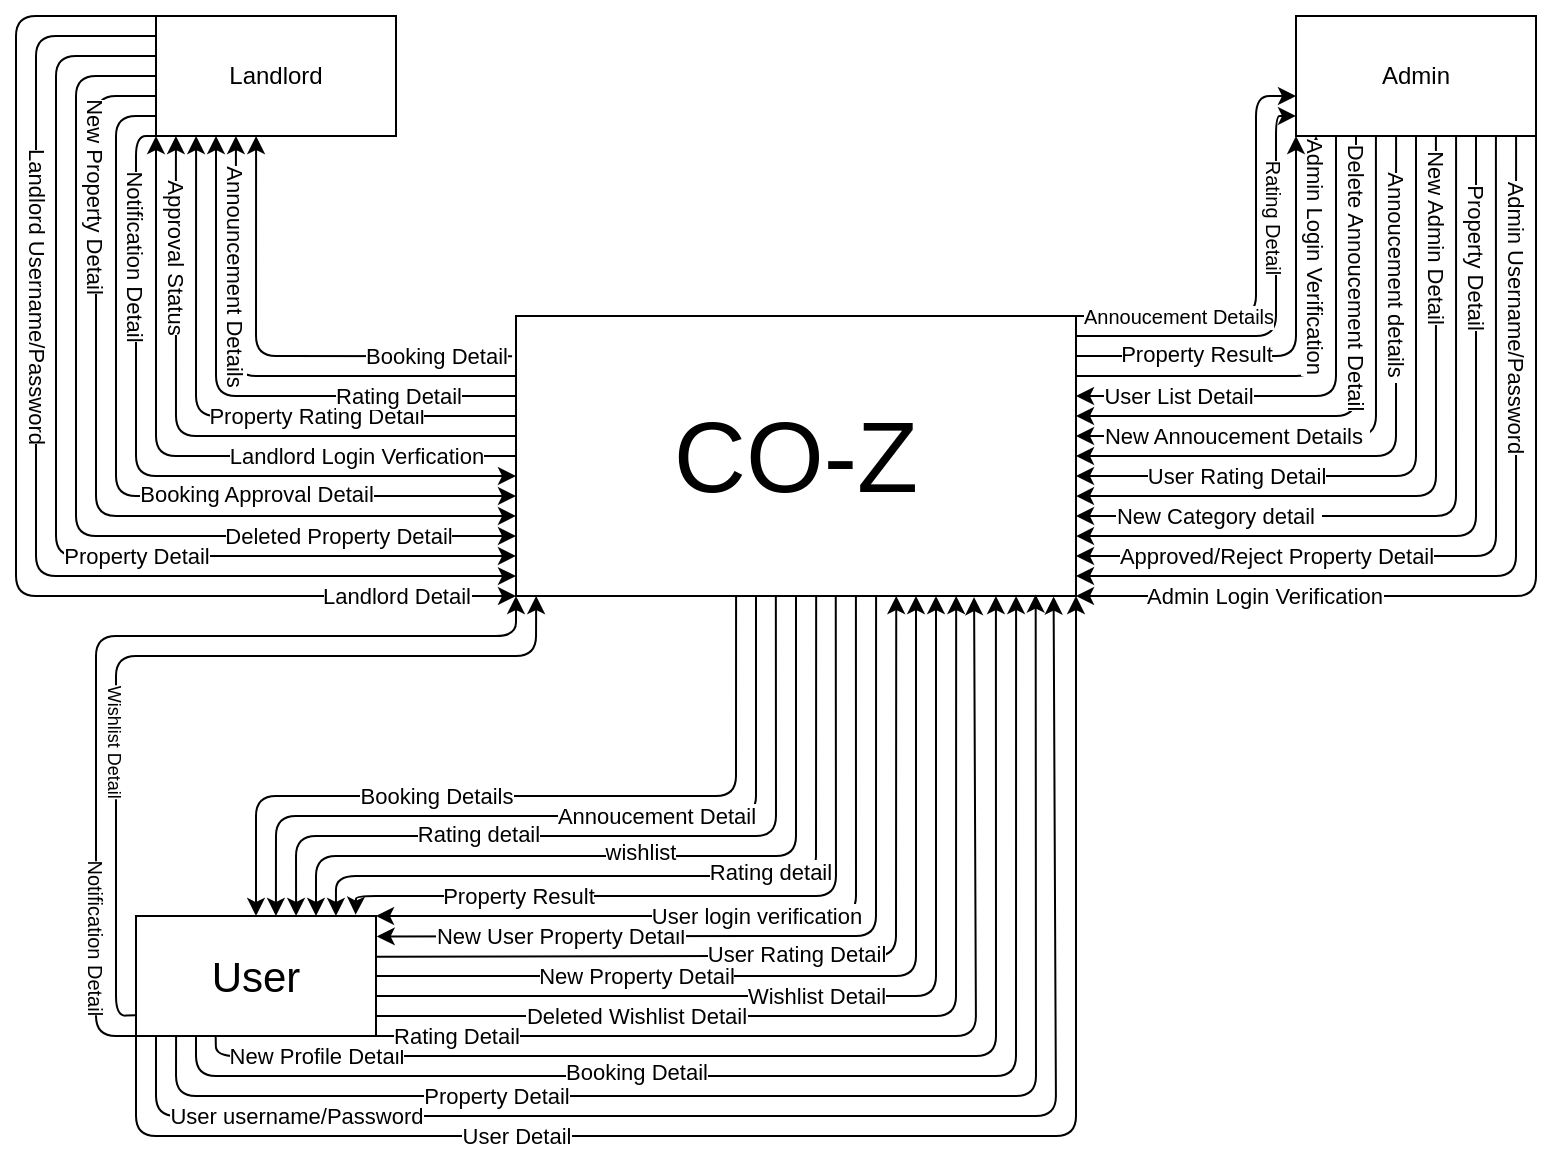 <mxfile>
    <diagram id="R2lEEEUBdFMjLlhIrx00" name="Page-1">
        <mxGraphModel dx="455" dy="312" grid="1" gridSize="10" guides="1" tooltips="1" connect="1" arrows="1" fold="1" page="1" pageScale="1" pageWidth="850" pageHeight="1100" math="0" shadow="0" extFonts="Permanent Marker^https://fonts.googleapis.com/css?family=Permanent+Marker">
            <root>
                <mxCell id="0"/>
                <mxCell id="1" parent="0"/>
                <mxCell id="489" style="edgeStyle=none;rounded=0;html=1;entryX=0.5;entryY=1;entryDx=0;entryDy=0;startArrow=ERmandOne;startFill=0;endArrow=ERoneToMany;endFill=0;strokeWidth=2;" parent="1" edge="1">
                    <mxGeometry relative="1" as="geometry">
                        <Array as="points">
                            <mxPoint x="2200" y="375"/>
                            <mxPoint x="2200" y="1200"/>
                            <mxPoint x="1580" y="1200"/>
                            <mxPoint x="875" y="1200"/>
                        </Array>
                        <mxPoint x="1980" y="375" as="sourcePoint"/>
                    </mxGeometry>
                </mxCell>
                <mxCell id="490" value="&lt;font style=&quot;font-size: 20px;&quot;&gt;Do&lt;/font&gt;" style="edgeLabel;html=1;align=center;verticalAlign=middle;resizable=0;points=[];" parent="489" vertex="1" connectable="0">
                    <mxGeometry x="-0.437" y="-1" relative="1" as="geometry">
                        <mxPoint y="1" as="offset"/>
                    </mxGeometry>
                </mxCell>
                <mxCell id="571" style="edgeStyle=none;html=1;exitX=0.643;exitY=1;exitDx=0;exitDy=0;exitPerimeter=0;entryX=1.003;entryY=0.17;entryDx=0;entryDy=0;entryPerimeter=0;" parent="1" source="549" target="551" edge="1">
                    <mxGeometry relative="1" as="geometry">
                        <mxPoint x="330" y="700" as="targetPoint"/>
                        <Array as="points">
                            <mxPoint x="500" y="700"/>
                        </Array>
                    </mxGeometry>
                </mxCell>
                <mxCell id="572" value="New User Property Detail" style="edgeLabel;html=1;align=center;verticalAlign=middle;resizable=0;points=[];" parent="571" vertex="1" connectable="0">
                    <mxGeometry x="0.197" y="-2" relative="1" as="geometry">
                        <mxPoint x="-77" y="2" as="offset"/>
                    </mxGeometry>
                </mxCell>
                <mxCell id="573" style="edgeStyle=none;html=1;exitX=0.607;exitY=1;exitDx=0;exitDy=0;exitPerimeter=0;entryX=1;entryY=0;entryDx=0;entryDy=0;" parent="1" source="549" target="551" edge="1">
                    <mxGeometry relative="1" as="geometry">
                        <mxPoint x="280" y="700" as="targetPoint"/>
                        <Array as="points">
                            <mxPoint x="490" y="690"/>
                        </Array>
                    </mxGeometry>
                </mxCell>
                <mxCell id="574" value="User login verification" style="edgeLabel;html=1;align=center;verticalAlign=middle;resizable=0;points=[];" parent="573" vertex="1" connectable="0">
                    <mxGeometry x="0.219" relative="1" as="geometry">
                        <mxPoint x="34" as="offset"/>
                    </mxGeometry>
                </mxCell>
                <mxCell id="575" style="edgeStyle=none;html=1;entryX=0.915;entryY=-0.011;entryDx=0;entryDy=0;exitX=0.571;exitY=1;exitDx=0;exitDy=0;exitPerimeter=0;entryPerimeter=0;" parent="1" source="549" target="551" edge="1">
                    <mxGeometry relative="1" as="geometry">
                        <mxPoint x="500" y="540" as="sourcePoint"/>
                        <Array as="points">
                            <mxPoint x="480" y="680"/>
                            <mxPoint x="240" y="680"/>
                        </Array>
                    </mxGeometry>
                </mxCell>
                <mxCell id="607" value="Property Result" style="edgeLabel;html=1;align=center;verticalAlign=middle;resizable=0;points=[];fontSize=11;" parent="575" vertex="1" connectable="0">
                    <mxGeometry x="0.556" y="1" relative="1" as="geometry">
                        <mxPoint x="1" y="-1" as="offset"/>
                    </mxGeometry>
                </mxCell>
                <mxCell id="577" style="edgeStyle=none;html=1;entryX=0.833;entryY=0;entryDx=0;entryDy=0;exitX=0.536;exitY=1;exitDx=0;exitDy=0;exitPerimeter=0;entryPerimeter=0;" parent="1" source="549" target="551" edge="1">
                    <mxGeometry relative="1" as="geometry">
                        <mxPoint x="490" y="540" as="sourcePoint"/>
                        <Array as="points">
                            <mxPoint x="470" y="670"/>
                            <mxPoint x="230" y="670"/>
                        </Array>
                    </mxGeometry>
                </mxCell>
                <mxCell id="606" value="Rating detail" style="edgeLabel;html=1;align=center;verticalAlign=middle;resizable=0;points=[];fontSize=11;" parent="577" vertex="1" connectable="0">
                    <mxGeometry x="-0.183" y="-2" relative="1" as="geometry">
                        <mxPoint as="offset"/>
                    </mxGeometry>
                </mxCell>
                <mxCell id="579" style="edgeStyle=none;html=1;entryX=0.75;entryY=0;entryDx=0;entryDy=0;exitX=0.5;exitY=1;exitDx=0;exitDy=0;" parent="1" source="549" target="551" edge="1">
                    <mxGeometry relative="1" as="geometry">
                        <mxPoint x="480" y="540" as="sourcePoint"/>
                        <Array as="points">
                            <mxPoint x="460" y="660"/>
                            <mxPoint x="220" y="660"/>
                        </Array>
                    </mxGeometry>
                </mxCell>
                <mxCell id="605" value="wishlist" style="edgeLabel;html=1;align=center;verticalAlign=middle;resizable=0;points=[];fontSize=11;" parent="579" vertex="1" connectable="0">
                    <mxGeometry x="0.043" y="-2" relative="1" as="geometry">
                        <mxPoint as="offset"/>
                    </mxGeometry>
                </mxCell>
                <mxCell id="581" style="edgeStyle=none;html=1;entryX=0.667;entryY=0;entryDx=0;entryDy=0;exitX=0.464;exitY=1;exitDx=0;exitDy=0;exitPerimeter=0;entryPerimeter=0;" parent="1" source="549" target="551" edge="1">
                    <mxGeometry relative="1" as="geometry">
                        <mxPoint x="200" y="670" as="targetPoint"/>
                        <Array as="points">
                            <mxPoint x="450" y="650"/>
                            <mxPoint x="280" y="650"/>
                            <mxPoint x="210" y="650"/>
                        </Array>
                    </mxGeometry>
                </mxCell>
                <mxCell id="604" value="Rating detail" style="edgeLabel;html=1;align=center;verticalAlign=middle;resizable=0;points=[];fontSize=11;" parent="581" vertex="1" connectable="0">
                    <mxGeometry x="0.348" y="-1" relative="1" as="geometry">
                        <mxPoint as="offset"/>
                    </mxGeometry>
                </mxCell>
                <mxCell id="583" style="edgeStyle=none;html=1;entryX=0.583;entryY=0;entryDx=0;entryDy=0;entryPerimeter=0;" parent="1" target="551" edge="1">
                    <mxGeometry relative="1" as="geometry">
                        <mxPoint x="110" y="650" as="targetPoint"/>
                        <mxPoint x="440" y="530" as="sourcePoint"/>
                        <Array as="points">
                            <mxPoint x="440" y="640"/>
                            <mxPoint x="200" y="640"/>
                        </Array>
                    </mxGeometry>
                </mxCell>
                <mxCell id="584" value="Annoucement Detail" style="edgeLabel;html=1;align=center;verticalAlign=middle;resizable=0;points=[];" parent="583" vertex="1" connectable="0">
                    <mxGeometry x="0.354" y="-3" relative="1" as="geometry">
                        <mxPoint x="111" y="3" as="offset"/>
                    </mxGeometry>
                </mxCell>
                <mxCell id="585" style="edgeStyle=none;html=1;entryX=0.5;entryY=0;entryDx=0;entryDy=0;exitX=0.393;exitY=1;exitDx=0;exitDy=0;exitPerimeter=0;" parent="1" source="549" target="551" edge="1">
                    <mxGeometry relative="1" as="geometry">
                        <mxPoint x="190" y="650" as="targetPoint"/>
                        <Array as="points">
                            <mxPoint x="430" y="630"/>
                            <mxPoint x="190" y="630"/>
                            <mxPoint x="190" y="670"/>
                        </Array>
                    </mxGeometry>
                </mxCell>
                <mxCell id="586" value="Booking Details" style="edgeLabel;html=1;align=center;verticalAlign=middle;resizable=0;points=[];" parent="585" vertex="1" connectable="0">
                    <mxGeometry x="0.367" y="1" relative="1" as="geometry">
                        <mxPoint x="23" y="-1" as="offset"/>
                    </mxGeometry>
                </mxCell>
                <mxCell id="616" style="edgeStyle=none;html=1;entryX=0;entryY=1;entryDx=0;entryDy=0;fontSize=11;" parent="1" source="549" target="550" edge="1">
                    <mxGeometry relative="1" as="geometry">
                        <Array as="points">
                            <mxPoint x="140" y="460"/>
                        </Array>
                    </mxGeometry>
                </mxCell>
                <mxCell id="617" value="Landlord Login Verfication" style="edgeLabel;html=1;align=center;verticalAlign=middle;resizable=0;points=[];fontSize=11;" parent="616" vertex="1" connectable="0">
                    <mxGeometry x="-0.11" relative="1" as="geometry">
                        <mxPoint x="71" as="offset"/>
                    </mxGeometry>
                </mxCell>
                <mxCell id="620" style="edgeStyle=none;html=1;entryX=0.167;entryY=1;entryDx=0;entryDy=0;entryPerimeter=0;fontSize=11;startArrow=none;startFill=0;endArrow=classic;endFill=1;" parent="1" target="550" edge="1">
                    <mxGeometry relative="1" as="geometry">
                        <mxPoint x="320" y="440" as="sourcePoint"/>
                        <Array as="points">
                            <mxPoint x="160" y="440"/>
                        </Array>
                    </mxGeometry>
                </mxCell>
                <mxCell id="621" value="Property Rating Detail" style="edgeLabel;html=1;align=center;verticalAlign=middle;resizable=0;points=[];fontSize=11;" parent="620" vertex="1" connectable="0">
                    <mxGeometry x="-0.155" relative="1" as="geometry">
                        <mxPoint x="27" as="offset"/>
                    </mxGeometry>
                </mxCell>
                <mxCell id="622" style="edgeStyle=none;html=1;entryX=0.25;entryY=1;entryDx=0;entryDy=0;fontSize=11;startArrow=none;startFill=0;endArrow=classic;endFill=1;exitX=0;exitY=0.286;exitDx=0;exitDy=0;exitPerimeter=0;" parent="1" source="549" target="550" edge="1">
                    <mxGeometry relative="1" as="geometry">
                        <Array as="points">
                            <mxPoint x="170" y="430"/>
                        </Array>
                    </mxGeometry>
                </mxCell>
                <mxCell id="623" value="Rating Detail" style="edgeLabel;html=1;align=center;verticalAlign=middle;resizable=0;points=[];fontSize=11;" parent="622" vertex="1" connectable="0">
                    <mxGeometry x="-0.038" relative="1" as="geometry">
                        <mxPoint x="75" as="offset"/>
                    </mxGeometry>
                </mxCell>
                <mxCell id="624" style="edgeStyle=none;html=1;entryX=0.333;entryY=1;entryDx=0;entryDy=0;entryPerimeter=0;fontSize=11;startArrow=none;startFill=0;endArrow=classic;endFill=1;exitX=0;exitY=0.214;exitDx=0;exitDy=0;exitPerimeter=0;" parent="1" source="549" target="550" edge="1">
                    <mxGeometry relative="1" as="geometry">
                        <Array as="points">
                            <mxPoint x="180" y="420"/>
                        </Array>
                    </mxGeometry>
                </mxCell>
                <mxCell id="625" value="Announcement Details" style="edgeLabel;html=1;align=center;verticalAlign=middle;resizable=0;points=[];fontSize=11;rotation=90;" parent="624" vertex="1" connectable="0">
                    <mxGeometry x="-0.127" relative="1" as="geometry">
                        <mxPoint x="-27" y="-50" as="offset"/>
                    </mxGeometry>
                </mxCell>
                <mxCell id="626" style="edgeStyle=none;html=1;entryX=0.417;entryY=1;entryDx=0;entryDy=0;entryPerimeter=0;fontSize=11;startArrow=none;startFill=0;endArrow=classic;endFill=1;exitX=-0.007;exitY=0.144;exitDx=0;exitDy=0;exitPerimeter=0;" parent="1" source="549" target="550" edge="1">
                    <mxGeometry relative="1" as="geometry">
                        <Array as="points">
                            <mxPoint x="190" y="410"/>
                        </Array>
                    </mxGeometry>
                </mxCell>
                <mxCell id="628" value="Booking Detail" style="edgeLabel;html=1;align=center;verticalAlign=middle;resizable=0;points=[];fontSize=11;" parent="626" vertex="1" connectable="0">
                    <mxGeometry x="-0.172" y="1" relative="1" as="geometry">
                        <mxPoint x="60" y="-1" as="offset"/>
                    </mxGeometry>
                </mxCell>
                <mxCell id="647" style="edgeStyle=none;html=1;entryX=0.25;entryY=1;entryDx=0;entryDy=0;fontSize=11;startArrow=classic;startFill=1;endArrow=none;endFill=0;exitX=1;exitY=0.357;exitDx=0;exitDy=0;exitPerimeter=0;" parent="1" source="549" target="552" edge="1">
                    <mxGeometry relative="1" as="geometry">
                        <Array as="points">
                            <mxPoint x="740" y="440"/>
                        </Array>
                    </mxGeometry>
                </mxCell>
                <mxCell id="648" value="Delete Annoucement Detail" style="edgeLabel;html=1;align=center;verticalAlign=middle;resizable=0;points=[];fontSize=11;rotation=90;" parent="647" vertex="1" connectable="0">
                    <mxGeometry x="-0.737" y="1" relative="1" as="geometry">
                        <mxPoint x="103" y="-69" as="offset"/>
                    </mxGeometry>
                </mxCell>
                <mxCell id="649" style="edgeStyle=none;html=1;fontSize=11;startArrow=classic;startFill=1;endArrow=none;endFill=0;" parent="1" edge="1">
                    <mxGeometry relative="1" as="geometry">
                        <mxPoint x="600" y="430" as="sourcePoint"/>
                        <mxPoint x="730" y="300" as="targetPoint"/>
                        <Array as="points">
                            <mxPoint x="730" y="430"/>
                        </Array>
                    </mxGeometry>
                </mxCell>
                <mxCell id="650" value="User List Detail" style="edgeLabel;html=1;align=center;verticalAlign=middle;resizable=0;points=[];fontSize=11;" parent="649" vertex="1" connectable="0">
                    <mxGeometry x="-0.921" relative="1" as="geometry">
                        <mxPoint x="40" as="offset"/>
                    </mxGeometry>
                </mxCell>
                <mxCell id="651" style="edgeStyle=none;html=1;fontSize=11;startArrow=none;startFill=0;endArrow=classic;endFill=1;" parent="1" edge="1">
                    <mxGeometry relative="1" as="geometry">
                        <mxPoint x="600" y="420" as="sourcePoint"/>
                        <mxPoint x="720" y="300" as="targetPoint"/>
                        <Array as="points">
                            <mxPoint x="720" y="420"/>
                        </Array>
                    </mxGeometry>
                </mxCell>
                <mxCell id="652" value="Admin Login Verification" style="edgeLabel;html=1;align=center;verticalAlign=middle;resizable=0;points=[];fontSize=11;rotation=90;" parent="651" vertex="1" connectable="0">
                    <mxGeometry x="-0.711" y="-1" relative="1" as="geometry">
                        <mxPoint x="85" y="-61" as="offset"/>
                    </mxGeometry>
                </mxCell>
                <mxCell id="653" style="edgeStyle=none;html=1;entryX=0;entryY=1;entryDx=0;entryDy=0;fontSize=11;startArrow=none;startFill=0;endArrow=classic;endFill=1;exitX=1;exitY=0.143;exitDx=0;exitDy=0;exitPerimeter=0;" parent="1" source="549" target="552" edge="1">
                    <mxGeometry relative="1" as="geometry">
                        <mxPoint x="610" y="410" as="sourcePoint"/>
                        <Array as="points">
                            <mxPoint x="710" y="410"/>
                        </Array>
                    </mxGeometry>
                </mxCell>
                <mxCell id="654" value="Property Result" style="edgeLabel;html=1;align=center;verticalAlign=middle;resizable=0;points=[];fontSize=11;" parent="653" vertex="1" connectable="0">
                    <mxGeometry x="-0.917" y="1" relative="1" as="geometry">
                        <mxPoint x="51" as="offset"/>
                    </mxGeometry>
                </mxCell>
                <mxCell id="549" value="&lt;font style=&quot;font-size: 50px;&quot;&gt;CO-Z&lt;/font&gt;" style="whiteSpace=wrap;html=1;" parent="1" vertex="1">
                    <mxGeometry x="320" y="390" width="280" height="140" as="geometry"/>
                </mxCell>
                <mxCell id="587" style="edgeStyle=none;html=1;entryX=0;entryY=1;entryDx=0;entryDy=0;fontSize=21;exitX=0;exitY=0;exitDx=0;exitDy=0;" parent="1" source="550" target="549" edge="1">
                    <mxGeometry relative="1" as="geometry">
                        <Array as="points">
                            <mxPoint x="70" y="240"/>
                            <mxPoint x="70" y="530"/>
                        </Array>
                    </mxGeometry>
                </mxCell>
                <mxCell id="591" value="&lt;font style=&quot;font-size: 11px;&quot;&gt;Landlord Detail&lt;/font&gt;" style="edgeLabel;html=1;align=center;verticalAlign=middle;resizable=0;points=[];fontSize=12;rotation=0;" parent="587" vertex="1" connectable="0">
                    <mxGeometry x="0.384" y="-1" relative="1" as="geometry">
                        <mxPoint x="128" y="-1" as="offset"/>
                    </mxGeometry>
                </mxCell>
                <mxCell id="589" style="edgeStyle=none;html=1;entryX=0;entryY=0.929;entryDx=0;entryDy=0;fontSize=12;entryPerimeter=0;" parent="1" target="549" edge="1">
                    <mxGeometry relative="1" as="geometry">
                        <mxPoint x="140" y="250" as="sourcePoint"/>
                        <Array as="points">
                            <mxPoint x="80" y="250"/>
                            <mxPoint x="80" y="520"/>
                        </Array>
                    </mxGeometry>
                </mxCell>
                <mxCell id="590" value="&lt;span style=&quot;font-size: 11px;&quot;&gt;Landlord Username/Password&lt;/span&gt;" style="edgeLabel;html=1;align=center;verticalAlign=middle;resizable=0;points=[];fontSize=12;rotation=90;" parent="589" vertex="1" connectable="0">
                    <mxGeometry x="0.387" y="-1" relative="1" as="geometry">
                        <mxPoint x="-65" y="-141" as="offset"/>
                    </mxGeometry>
                </mxCell>
                <mxCell id="592" style="edgeStyle=none;html=1;entryX=0;entryY=0.857;entryDx=0;entryDy=0;fontSize=12;entryPerimeter=0;exitX=0;exitY=0.333;exitDx=0;exitDy=0;exitPerimeter=0;" parent="1" source="550" target="549" edge="1">
                    <mxGeometry relative="1" as="geometry">
                        <Array as="points">
                            <mxPoint x="90" y="260"/>
                            <mxPoint x="90" y="510"/>
                        </Array>
                    </mxGeometry>
                </mxCell>
                <mxCell id="610" value="Property Detail" style="edgeLabel;html=1;align=center;verticalAlign=middle;resizable=0;points=[];fontSize=11;rotation=0;" parent="592" vertex="1" connectable="0">
                    <mxGeometry x="0.231" y="1" relative="1" as="geometry">
                        <mxPoint x="14" y="1" as="offset"/>
                    </mxGeometry>
                </mxCell>
                <mxCell id="595" style="edgeStyle=none;html=1;entryX=0;entryY=0.786;entryDx=0;entryDy=0;fontSize=9;entryPerimeter=0;exitX=0;exitY=0.5;exitDx=0;exitDy=0;" parent="1" source="550" target="549" edge="1">
                    <mxGeometry relative="1" as="geometry">
                        <Array as="points">
                            <mxPoint x="100" y="270"/>
                            <mxPoint x="100" y="500"/>
                        </Array>
                    </mxGeometry>
                </mxCell>
                <mxCell id="611" value="Deleted Property Detail" style="edgeLabel;html=1;align=center;verticalAlign=middle;resizable=0;points=[];fontSize=11;" parent="595" vertex="1" connectable="0">
                    <mxGeometry x="0.23" relative="1" as="geometry">
                        <mxPoint x="99" as="offset"/>
                    </mxGeometry>
                </mxCell>
                <mxCell id="608" style="edgeStyle=none;html=1;entryX=0;entryY=0.714;entryDx=0;entryDy=0;fontSize=11;entryPerimeter=0;" parent="1" target="549" edge="1">
                    <mxGeometry relative="1" as="geometry">
                        <mxPoint x="140" y="280" as="sourcePoint"/>
                        <Array as="points">
                            <mxPoint x="110" y="280"/>
                            <mxPoint x="110" y="490"/>
                        </Array>
                    </mxGeometry>
                </mxCell>
                <mxCell id="609" value="New Property Detail" style="edgeLabel;html=1;align=center;verticalAlign=middle;resizable=0;points=[];fontSize=11;rotation=90;" parent="608" vertex="1" connectable="0">
                    <mxGeometry x="-0.339" y="2" relative="1" as="geometry">
                        <mxPoint x="-2" y="-69" as="offset"/>
                    </mxGeometry>
                </mxCell>
                <mxCell id="612" style="edgeStyle=none;html=1;entryX=0;entryY=0.643;entryDx=0;entryDy=0;entryPerimeter=0;fontSize=11;" parent="1" target="549" edge="1">
                    <mxGeometry relative="1" as="geometry">
                        <mxPoint x="140" y="290" as="sourcePoint"/>
                        <Array as="points">
                            <mxPoint x="120" y="290"/>
                            <mxPoint x="120" y="480"/>
                        </Array>
                    </mxGeometry>
                </mxCell>
                <mxCell id="613" value="Booking Approval Detail" style="edgeLabel;html=1;align=center;verticalAlign=middle;resizable=0;points=[];fontSize=11;" parent="612" vertex="1" connectable="0">
                    <mxGeometry x="0.089" y="1" relative="1" as="geometry">
                        <mxPoint x="57" as="offset"/>
                    </mxGeometry>
                </mxCell>
                <mxCell id="614" style="edgeStyle=none;html=1;fontSize=11;exitX=0;exitY=1;exitDx=0;exitDy=0;" parent="1" source="550" edge="1">
                    <mxGeometry relative="1" as="geometry">
                        <mxPoint x="320" y="470" as="targetPoint"/>
                        <Array as="points">
                            <mxPoint x="130" y="300"/>
                            <mxPoint x="130" y="470"/>
                        </Array>
                    </mxGeometry>
                </mxCell>
                <mxCell id="615" value="Notification Detail" style="edgeLabel;html=1;align=center;verticalAlign=middle;resizable=0;points=[];fontSize=11;rotation=90;" parent="614" vertex="1" connectable="0">
                    <mxGeometry x="0.074" relative="1" as="geometry">
                        <mxPoint x="-19" y="-110" as="offset"/>
                    </mxGeometry>
                </mxCell>
                <mxCell id="618" style="edgeStyle=none;html=1;fontSize=11;exitX=0.083;exitY=1;exitDx=0;exitDy=0;exitPerimeter=0;entryX=0;entryY=0.429;entryDx=0;entryDy=0;entryPerimeter=0;startArrow=classic;startFill=1;endArrow=none;endFill=0;" parent="1" source="550" target="549" edge="1">
                    <mxGeometry relative="1" as="geometry">
                        <mxPoint x="290" y="450" as="targetPoint"/>
                        <Array as="points">
                            <mxPoint x="150" y="450"/>
                        </Array>
                    </mxGeometry>
                </mxCell>
                <mxCell id="619" value="Approval Status" style="edgeLabel;html=1;align=center;verticalAlign=middle;resizable=0;points=[];fontSize=11;rotation=90;" parent="618" vertex="1" connectable="0">
                    <mxGeometry x="0.15" y="1" relative="1" as="geometry">
                        <mxPoint x="-34" y="-89" as="offset"/>
                    </mxGeometry>
                </mxCell>
                <mxCell id="550" value="Landlord" style="whiteSpace=wrap;html=1;" parent="1" vertex="1">
                    <mxGeometry x="140" y="240" width="120" height="60" as="geometry"/>
                </mxCell>
                <mxCell id="553" style="edgeStyle=none;html=1;exitX=0.332;exitY=1.003;exitDx=0;exitDy=0;exitPerimeter=0;entryX=0.857;entryY=1;entryDx=0;entryDy=0;entryPerimeter=0;" parent="1" source="551" target="549" edge="1">
                    <mxGeometry relative="1" as="geometry">
                        <Array as="points">
                            <mxPoint x="170" y="760"/>
                            <mxPoint x="290" y="760"/>
                            <mxPoint x="560" y="760"/>
                        </Array>
                        <mxPoint x="480" y="540" as="targetPoint"/>
                    </mxGeometry>
                </mxCell>
                <mxCell id="556" value="New Profile Detail" style="edgeLabel;html=1;align=center;verticalAlign=middle;resizable=0;points=[];" parent="553" vertex="1" connectable="0">
                    <mxGeometry x="0.034" y="1" relative="1" as="geometry">
                        <mxPoint x="-266" y="1" as="offset"/>
                    </mxGeometry>
                </mxCell>
                <mxCell id="554" style="edgeStyle=none;html=1;entryX=0.928;entryY=0.995;entryDx=0;entryDy=0;exitX=0.167;exitY=1;exitDx=0;exitDy=0;exitPerimeter=0;entryPerimeter=0;" parent="1" source="551" target="549" edge="1">
                    <mxGeometry relative="1" as="geometry">
                        <Array as="points">
                            <mxPoint x="150" y="780"/>
                            <mxPoint x="400" y="780"/>
                            <mxPoint x="580" y="780"/>
                        </Array>
                    </mxGeometry>
                </mxCell>
                <mxCell id="557" value="Property Detail" style="edgeLabel;html=1;align=center;verticalAlign=middle;resizable=0;points=[];" parent="554" vertex="1" connectable="0">
                    <mxGeometry x="-0.154" y="-2" relative="1" as="geometry">
                        <mxPoint x="-111" y="-2" as="offset"/>
                    </mxGeometry>
                </mxCell>
                <mxCell id="558" style="edgeStyle=none;html=1;entryX=0.96;entryY=1.002;entryDx=0;entryDy=0;entryPerimeter=0;" parent="1" target="549" edge="1">
                    <mxGeometry relative="1" as="geometry">
                        <Array as="points">
                            <mxPoint x="140" y="790"/>
                            <mxPoint x="590" y="790"/>
                        </Array>
                        <mxPoint x="140" y="750" as="sourcePoint"/>
                    </mxGeometry>
                </mxCell>
                <mxCell id="559" value="User username/Password" style="edgeLabel;html=1;align=center;verticalAlign=middle;resizable=0;points=[];" parent="558" vertex="1" connectable="0">
                    <mxGeometry x="-0.005" relative="1" as="geometry">
                        <mxPoint x="-263" as="offset"/>
                    </mxGeometry>
                </mxCell>
                <mxCell id="560" style="edgeStyle=none;html=1;entryX=1;entryY=1;entryDx=0;entryDy=0;exitX=0;exitY=1;exitDx=0;exitDy=0;" parent="1" source="551" target="549" edge="1">
                    <mxGeometry relative="1" as="geometry">
                        <Array as="points">
                            <mxPoint x="130" y="800"/>
                            <mxPoint x="600" y="800"/>
                        </Array>
                    </mxGeometry>
                </mxCell>
                <mxCell id="561" value="User Detail" style="edgeLabel;html=1;align=center;verticalAlign=middle;resizable=0;points=[];" parent="560" vertex="1" connectable="0">
                    <mxGeometry x="0.143" relative="1" as="geometry">
                        <mxPoint x="-212" as="offset"/>
                    </mxGeometry>
                </mxCell>
                <mxCell id="562" style="edgeStyle=none;html=1;entryX=0.818;entryY=1.004;entryDx=0;entryDy=0;exitX=1;exitY=1;exitDx=0;exitDy=0;entryPerimeter=0;" parent="1" source="551" target="549" edge="1">
                    <mxGeometry relative="1" as="geometry">
                        <Array as="points">
                            <mxPoint x="550" y="750"/>
                        </Array>
                    </mxGeometry>
                </mxCell>
                <mxCell id="563" value="Rating Detail" style="edgeLabel;html=1;align=center;verticalAlign=middle;resizable=0;points=[];" parent="562" vertex="1" connectable="0">
                    <mxGeometry x="0.322" y="1" relative="1" as="geometry">
                        <mxPoint x="-259" y="43" as="offset"/>
                    </mxGeometry>
                </mxCell>
                <mxCell id="564" style="edgeStyle=none;html=1;exitX=1;exitY=0.833;exitDx=0;exitDy=0;exitPerimeter=0;entryX=0.786;entryY=1;entryDx=0;entryDy=0;entryPerimeter=0;" parent="1" source="551" target="549" edge="1">
                    <mxGeometry relative="1" as="geometry">
                        <Array as="points">
                            <mxPoint x="540" y="740"/>
                        </Array>
                    </mxGeometry>
                </mxCell>
                <mxCell id="565" value="Deleted Wishlist Detail" style="edgeLabel;html=1;align=center;verticalAlign=middle;resizable=0;points=[];" parent="564" vertex="1" connectable="0">
                    <mxGeometry x="0.188" y="-1" relative="1" as="geometry">
                        <mxPoint x="-161" y="7" as="offset"/>
                    </mxGeometry>
                </mxCell>
                <mxCell id="566" style="edgeStyle=none;html=1;entryX=0.75;entryY=1;entryDx=0;entryDy=0;exitX=1;exitY=0.667;exitDx=0;exitDy=0;exitPerimeter=0;" parent="1" source="551" target="549" edge="1">
                    <mxGeometry relative="1" as="geometry">
                        <mxPoint x="260" y="730" as="sourcePoint"/>
                        <Array as="points">
                            <mxPoint x="530" y="730"/>
                        </Array>
                    </mxGeometry>
                </mxCell>
                <mxCell id="567" value="Wishlist Detail" style="edgeLabel;html=1;align=center;verticalAlign=middle;resizable=0;points=[];" parent="566" vertex="1" connectable="0">
                    <mxGeometry x="0.151" y="-1" relative="1" as="geometry">
                        <mxPoint x="-56" y="-1" as="offset"/>
                    </mxGeometry>
                </mxCell>
                <mxCell id="568" style="edgeStyle=none;html=1;entryX=0.893;entryY=1;entryDx=0;entryDy=0;exitX=0.25;exitY=1;exitDx=0;exitDy=0;entryPerimeter=0;" parent="1" source="551" target="549" edge="1">
                    <mxGeometry relative="1" as="geometry">
                        <Array as="points">
                            <mxPoint x="160" y="770"/>
                            <mxPoint x="570" y="770"/>
                        </Array>
                    </mxGeometry>
                </mxCell>
                <mxCell id="569" value="Booking Detail" style="edgeLabel;html=1;align=center;verticalAlign=middle;resizable=0;points=[];" parent="568" vertex="1" connectable="0">
                    <mxGeometry x="-0.317" y="2" relative="1" as="geometry">
                        <mxPoint x="11" as="offset"/>
                    </mxGeometry>
                </mxCell>
                <mxCell id="599" style="edgeStyle=none;html=1;fontSize=7;" parent="1" source="551" edge="1">
                    <mxGeometry relative="1" as="geometry">
                        <mxPoint x="520" y="530" as="targetPoint"/>
                        <Array as="points">
                            <mxPoint x="520" y="720"/>
                        </Array>
                    </mxGeometry>
                </mxCell>
                <mxCell id="600" value="&lt;font style=&quot;font-size: 11px;&quot;&gt;New Property Detail&lt;/font&gt;" style="edgeLabel;html=1;align=center;verticalAlign=middle;resizable=0;points=[];fontSize=7;" parent="599" vertex="1" connectable="0">
                    <mxGeometry x="-0.776" relative="1" as="geometry">
                        <mxPoint x="78" as="offset"/>
                    </mxGeometry>
                </mxCell>
                <mxCell id="602" style="edgeStyle=none;html=1;entryX=0.679;entryY=1;entryDx=0;entryDy=0;entryPerimeter=0;fontSize=11;exitX=1.001;exitY=0.34;exitDx=0;exitDy=0;exitPerimeter=0;" parent="1" source="551" target="549" edge="1">
                    <mxGeometry relative="1" as="geometry">
                        <Array as="points">
                            <mxPoint x="430" y="710"/>
                            <mxPoint x="510" y="710"/>
                        </Array>
                    </mxGeometry>
                </mxCell>
                <mxCell id="603" value="User Rating Detail" style="edgeLabel;html=1;align=center;verticalAlign=middle;resizable=0;points=[];fontSize=11;" parent="602" vertex="1" connectable="0">
                    <mxGeometry x="-0.145" y="1" relative="1" as="geometry">
                        <mxPoint x="22" as="offset"/>
                    </mxGeometry>
                </mxCell>
                <mxCell id="657" style="edgeStyle=none;html=1;exitX=0;exitY=1;exitDx=0;exitDy=0;entryX=0;entryY=1;entryDx=0;entryDy=0;" edge="1" parent="1" source="551" target="549">
                    <mxGeometry relative="1" as="geometry">
                        <mxPoint x="40" y="750" as="targetPoint"/>
                        <Array as="points">
                            <mxPoint x="110" y="750"/>
                            <mxPoint x="110" y="550"/>
                            <mxPoint x="320" y="550"/>
                        </Array>
                    </mxGeometry>
                </mxCell>
                <mxCell id="659" style="edgeStyle=none;html=1;exitX=-0.003;exitY=0.827;exitDx=0;exitDy=0;exitPerimeter=0;entryX=0.036;entryY=1;entryDx=0;entryDy=0;entryPerimeter=0;" edge="1" parent="1" source="551" target="549">
                    <mxGeometry relative="1" as="geometry">
                        <mxPoint x="330" y="540" as="targetPoint"/>
                        <Array as="points">
                            <mxPoint x="120" y="740"/>
                            <mxPoint x="120" y="650"/>
                            <mxPoint x="120" y="560"/>
                            <mxPoint x="330" y="560"/>
                        </Array>
                    </mxGeometry>
                </mxCell>
                <mxCell id="661" value="&lt;font style=&quot;font-size: 10px;&quot;&gt;Notification Detail&lt;/font&gt;" style="edgeLabel;html=1;align=center;verticalAlign=middle;resizable=0;points=[];fontSize=6;rotation=90;" vertex="1" connectable="0" parent="659">
                    <mxGeometry x="-0.829" relative="1" as="geometry">
                        <mxPoint x="-10" y="-13" as="offset"/>
                    </mxGeometry>
                </mxCell>
                <mxCell id="666" value="&lt;span style=&quot;font-size: 9px;&quot;&gt;Wishlist Detail&lt;/span&gt;" style="edgeLabel;html=1;align=center;verticalAlign=middle;resizable=0;points=[];fontSize=10;rotation=90;" vertex="1" connectable="0" parent="659">
                    <mxGeometry x="-0.314" relative="1" as="geometry">
                        <mxPoint as="offset"/>
                    </mxGeometry>
                </mxCell>
                <mxCell id="551" value="&lt;font style=&quot;font-size: 21px;&quot;&gt;User&lt;/font&gt;" style="whiteSpace=wrap;html=1;" parent="1" vertex="1">
                    <mxGeometry x="130" y="690" width="120" height="60" as="geometry"/>
                </mxCell>
                <mxCell id="629" style="edgeStyle=none;html=1;entryX=1;entryY=1;entryDx=0;entryDy=0;fontSize=11;startArrow=none;startFill=0;endArrow=classic;endFill=1;exitX=1;exitY=1;exitDx=0;exitDy=0;" parent="1" source="552" target="549" edge="1">
                    <mxGeometry relative="1" as="geometry">
                        <Array as="points">
                            <mxPoint x="830" y="530"/>
                        </Array>
                    </mxGeometry>
                </mxCell>
                <mxCell id="630" value="Admin Login Verification" style="edgeLabel;html=1;align=center;verticalAlign=middle;resizable=0;points=[];fontSize=11;" parent="629" vertex="1" connectable="0">
                    <mxGeometry x="0.802" y="-1" relative="1" as="geometry">
                        <mxPoint x="48" y="1" as="offset"/>
                    </mxGeometry>
                </mxCell>
                <mxCell id="631" style="edgeStyle=none;html=1;fontSize=11;startArrow=none;startFill=0;endArrow=classic;endFill=1;exitX=0.917;exitY=1;exitDx=0;exitDy=0;exitPerimeter=0;" parent="1" source="552" edge="1">
                    <mxGeometry relative="1" as="geometry">
                        <mxPoint x="600" y="520" as="targetPoint"/>
                        <Array as="points">
                            <mxPoint x="820" y="520"/>
                        </Array>
                    </mxGeometry>
                </mxCell>
                <mxCell id="632" value="Admin Username/Password" style="edgeLabel;html=1;align=center;verticalAlign=middle;resizable=0;points=[];fontSize=11;rotation=90;" parent="631" vertex="1" connectable="0">
                    <mxGeometry x="-0.055" relative="1" as="geometry">
                        <mxPoint y="-118" as="offset"/>
                    </mxGeometry>
                </mxCell>
                <mxCell id="633" style="edgeStyle=none;html=1;fontSize=11;startArrow=none;startFill=0;endArrow=classic;endFill=1;exitX=0.833;exitY=1;exitDx=0;exitDy=0;exitPerimeter=0;" parent="1" source="552" edge="1">
                    <mxGeometry relative="1" as="geometry">
                        <mxPoint x="600" y="510" as="targetPoint"/>
                        <Array as="points">
                            <mxPoint x="810" y="510"/>
                        </Array>
                    </mxGeometry>
                </mxCell>
                <mxCell id="634" value="Approved/Reject Property Detail" style="edgeLabel;html=1;align=center;verticalAlign=middle;resizable=0;points=[];fontSize=11;" parent="633" vertex="1" connectable="0">
                    <mxGeometry x="0.806" relative="1" as="geometry">
                        <mxPoint x="59" as="offset"/>
                    </mxGeometry>
                </mxCell>
                <mxCell id="635" style="edgeStyle=none;html=1;entryX=1;entryY=0.786;entryDx=0;entryDy=0;entryPerimeter=0;fontSize=11;startArrow=none;startFill=0;endArrow=classic;endFill=1;exitX=0.75;exitY=1;exitDx=0;exitDy=0;" parent="1" source="552" target="549" edge="1">
                    <mxGeometry relative="1" as="geometry">
                        <Array as="points">
                            <mxPoint x="800" y="500"/>
                        </Array>
                    </mxGeometry>
                </mxCell>
                <mxCell id="636" value="Property Detail" style="edgeLabel;html=1;align=center;verticalAlign=middle;resizable=0;points=[];fontSize=11;rotation=90;" parent="635" vertex="1" connectable="0">
                    <mxGeometry x="0.285" y="1" relative="1" as="geometry">
                        <mxPoint x="57" y="-141" as="offset"/>
                    </mxGeometry>
                </mxCell>
                <mxCell id="637" style="edgeStyle=none;html=1;entryX=1;entryY=0.714;entryDx=0;entryDy=0;entryPerimeter=0;fontSize=11;startArrow=none;startFill=0;endArrow=classic;endFill=1;exitX=0.667;exitY=1;exitDx=0;exitDy=0;exitPerimeter=0;" parent="1" source="552" target="549" edge="1">
                    <mxGeometry relative="1" as="geometry">
                        <mxPoint x="780" y="440" as="sourcePoint"/>
                        <Array as="points">
                            <mxPoint x="790" y="490"/>
                        </Array>
                    </mxGeometry>
                </mxCell>
                <mxCell id="638" value="&lt;div&gt;New Category detail&amp;nbsp;&lt;/div&gt;" style="edgeLabel;html=1;align=center;verticalAlign=middle;resizable=0;points=[];fontSize=11;" parent="637" vertex="1" connectable="0">
                    <mxGeometry x="0.735" relative="1" as="geometry">
                        <mxPoint x="20" as="offset"/>
                    </mxGeometry>
                </mxCell>
                <mxCell id="639" style="edgeStyle=none;html=1;entryX=1;entryY=0.643;entryDx=0;entryDy=0;entryPerimeter=0;fontSize=11;startArrow=none;startFill=0;endArrow=classic;endFill=1;exitX=0.583;exitY=1;exitDx=0;exitDy=0;exitPerimeter=0;" parent="1" source="552" target="549" edge="1">
                    <mxGeometry relative="1" as="geometry">
                        <Array as="points">
                            <mxPoint x="780" y="480"/>
                        </Array>
                    </mxGeometry>
                </mxCell>
                <mxCell id="640" value="&lt;div&gt;New Admin Detail&lt;/div&gt;" style="edgeLabel;html=1;align=center;verticalAlign=middle;resizable=0;points=[];fontSize=11;rotation=90;" parent="639" vertex="1" connectable="0">
                    <mxGeometry x="0.1" relative="1" as="geometry">
                        <mxPoint x="18" y="-130" as="offset"/>
                    </mxGeometry>
                </mxCell>
                <mxCell id="641" style="edgeStyle=none;html=1;entryX=1;entryY=0.571;entryDx=0;entryDy=0;entryPerimeter=0;fontSize=11;startArrow=none;startFill=0;endArrow=classic;endFill=1;" parent="1" source="552" target="549" edge="1">
                    <mxGeometry relative="1" as="geometry">
                        <Array as="points">
                            <mxPoint x="770" y="470"/>
                        </Array>
                    </mxGeometry>
                </mxCell>
                <mxCell id="642" value="&lt;div&gt;User Rating Detail&lt;/div&gt;" style="edgeLabel;html=1;align=center;verticalAlign=middle;resizable=0;points=[];fontSize=11;" parent="641" vertex="1" connectable="0">
                    <mxGeometry x="0.785" relative="1" as="geometry">
                        <mxPoint x="43" as="offset"/>
                    </mxGeometry>
                </mxCell>
                <mxCell id="643" style="edgeStyle=none;html=1;entryX=1;entryY=0.5;entryDx=0;entryDy=0;fontSize=11;startArrow=none;startFill=0;endArrow=classic;endFill=1;exitX=0.417;exitY=1;exitDx=0;exitDy=0;exitPerimeter=0;" parent="1" source="552" target="549" edge="1">
                    <mxGeometry relative="1" as="geometry">
                        <Array as="points">
                            <mxPoint x="760" y="460"/>
                        </Array>
                    </mxGeometry>
                </mxCell>
                <mxCell id="644" value="Annoucement details&amp;nbsp;" style="edgeLabel;html=1;align=center;verticalAlign=middle;resizable=0;points=[];fontSize=11;rotation=90;" parent="643" vertex="1" connectable="0">
                    <mxGeometry x="0.757" relative="1" as="geometry">
                        <mxPoint x="121" y="-90" as="offset"/>
                    </mxGeometry>
                </mxCell>
                <mxCell id="645" style="edgeStyle=none;html=1;fontSize=11;startArrow=none;startFill=0;endArrow=classic;endFill=1;exitX=0.333;exitY=1;exitDx=0;exitDy=0;exitPerimeter=0;" parent="1" source="552" edge="1">
                    <mxGeometry relative="1" as="geometry">
                        <mxPoint x="600.0" y="450" as="targetPoint"/>
                        <Array as="points">
                            <mxPoint x="750" y="450"/>
                        </Array>
                    </mxGeometry>
                </mxCell>
                <mxCell id="646" value="&lt;div&gt;New Annoucement Details&amp;nbsp;&lt;/div&gt;" style="edgeLabel;html=1;align=center;verticalAlign=middle;resizable=0;points=[];fontSize=11;" parent="645" vertex="1" connectable="0">
                    <mxGeometry x="0.854" relative="1" as="geometry">
                        <mxPoint x="58" as="offset"/>
                    </mxGeometry>
                </mxCell>
                <mxCell id="662" style="edgeStyle=none;html=1;entryX=1;entryY=0.071;entryDx=0;entryDy=0;entryPerimeter=0;fontSize=10;startArrow=classic;startFill=1;endArrow=none;endFill=0;exitX=0;exitY=0.833;exitDx=0;exitDy=0;exitPerimeter=0;" edge="1" parent="1" source="552" target="549">
                    <mxGeometry relative="1" as="geometry">
                        <Array as="points">
                            <mxPoint x="700" y="290"/>
                            <mxPoint x="700" y="400"/>
                        </Array>
                    </mxGeometry>
                </mxCell>
                <mxCell id="663" value="Rating Detail" style="edgeLabel;html=1;align=center;verticalAlign=middle;resizable=0;points=[];fontSize=10;rotation=90;" vertex="1" connectable="0" parent="662">
                    <mxGeometry x="-0.628" y="-1" relative="1" as="geometry">
                        <mxPoint y="19" as="offset"/>
                    </mxGeometry>
                </mxCell>
                <mxCell id="664" style="edgeStyle=none;html=1;entryX=1;entryY=0;entryDx=0;entryDy=0;fontSize=10;startArrow=classic;startFill=1;endArrow=none;endFill=0;exitX=0;exitY=0.667;exitDx=0;exitDy=0;exitPerimeter=0;" edge="1" parent="1" source="552" target="549">
                    <mxGeometry relative="1" as="geometry">
                        <Array as="points">
                            <mxPoint x="690" y="280"/>
                            <mxPoint x="690" y="390"/>
                        </Array>
                    </mxGeometry>
                </mxCell>
                <mxCell id="665" value="Annoucement Details" style="edgeLabel;html=1;align=center;verticalAlign=middle;resizable=0;points=[];fontSize=10;" vertex="1" connectable="0" parent="664">
                    <mxGeometry x="0.797" y="1" relative="1" as="geometry">
                        <mxPoint x="28" y="-1" as="offset"/>
                    </mxGeometry>
                </mxCell>
                <mxCell id="552" value="Admin" style="whiteSpace=wrap;html=1;" parent="1" vertex="1">
                    <mxGeometry x="710" y="240" width="120" height="60" as="geometry"/>
                </mxCell>
            </root>
        </mxGraphModel>
    </diagram>
</mxfile>